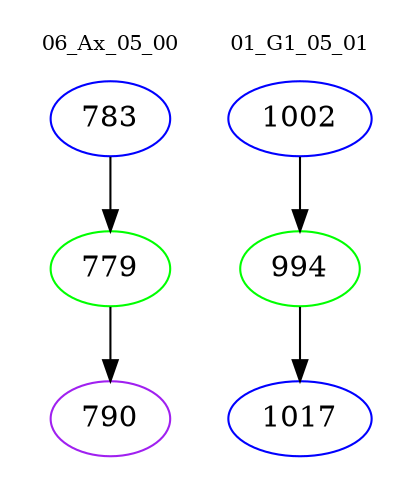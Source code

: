 digraph{
subgraph cluster_0 {
color = white
label = "06_Ax_05_00";
fontsize=10;
T0_783 [label="783", color="blue"]
T0_783 -> T0_779 [color="black"]
T0_779 [label="779", color="green"]
T0_779 -> T0_790 [color="black"]
T0_790 [label="790", color="purple"]
}
subgraph cluster_1 {
color = white
label = "01_G1_05_01";
fontsize=10;
T1_1002 [label="1002", color="blue"]
T1_1002 -> T1_994 [color="black"]
T1_994 [label="994", color="green"]
T1_994 -> T1_1017 [color="black"]
T1_1017 [label="1017", color="blue"]
}
}
